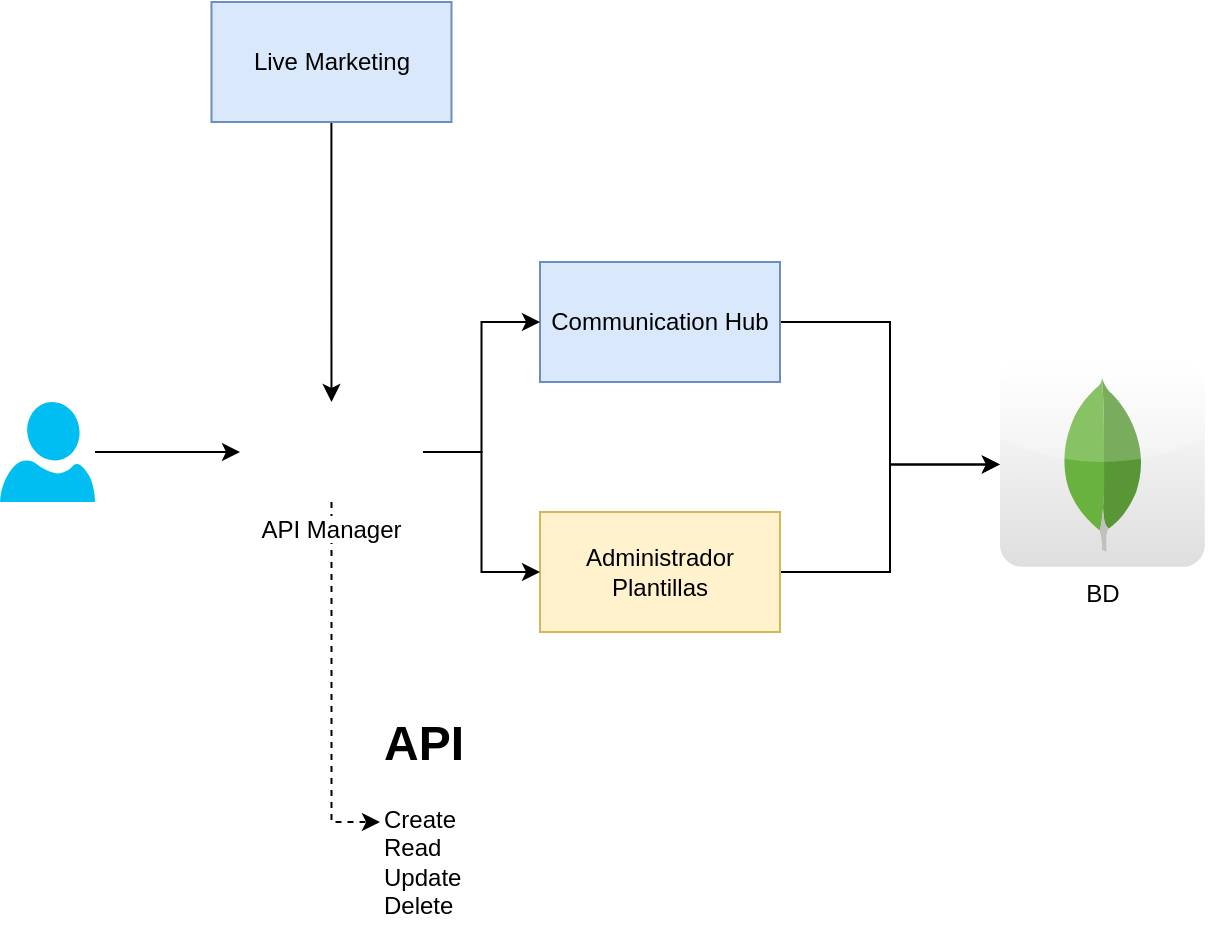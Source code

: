 <mxfile version="26.0.10">
  <diagram name="Página-1" id="I--uYjoeAKg2iHmLg4aw">
    <mxGraphModel dx="1434" dy="739" grid="1" gridSize="10" guides="1" tooltips="1" connect="1" arrows="1" fold="1" page="1" pageScale="1" pageWidth="827" pageHeight="1169" math="0" shadow="0">
      <root>
        <mxCell id="0" />
        <mxCell id="1" parent="0" />
        <mxCell id="kIFRUREvjJaYd9ezVtCr-8" style="edgeStyle=orthogonalEdgeStyle;rounded=0;orthogonalLoop=1;jettySize=auto;html=1;" edge="1" parent="1" source="kIFRUREvjJaYd9ezVtCr-1" target="kIFRUREvjJaYd9ezVtCr-6">
          <mxGeometry relative="1" as="geometry" />
        </mxCell>
        <mxCell id="kIFRUREvjJaYd9ezVtCr-1" value="Communication Hub" style="rounded=0;whiteSpace=wrap;html=1;fillColor=#dae8fc;strokeColor=#6c8ebf;" vertex="1" parent="1">
          <mxGeometry x="350" y="280" width="120" height="60" as="geometry" />
        </mxCell>
        <mxCell id="kIFRUREvjJaYd9ezVtCr-7" style="edgeStyle=orthogonalEdgeStyle;rounded=0;orthogonalLoop=1;jettySize=auto;html=1;" edge="1" parent="1" source="kIFRUREvjJaYd9ezVtCr-2" target="kIFRUREvjJaYd9ezVtCr-6">
          <mxGeometry relative="1" as="geometry" />
        </mxCell>
        <mxCell id="kIFRUREvjJaYd9ezVtCr-2" value="Administrador Plantillas" style="rounded=0;whiteSpace=wrap;html=1;fillColor=#fff2cc;strokeColor=#d6b656;" vertex="1" parent="1">
          <mxGeometry x="350" y="405" width="120" height="60" as="geometry" />
        </mxCell>
        <mxCell id="kIFRUREvjJaYd9ezVtCr-13" style="edgeStyle=orthogonalEdgeStyle;rounded=0;orthogonalLoop=1;jettySize=auto;html=1;entryX=0;entryY=0.5;entryDx=0;entryDy=0;" edge="1" parent="1" source="kIFRUREvjJaYd9ezVtCr-4" target="kIFRUREvjJaYd9ezVtCr-1">
          <mxGeometry relative="1" as="geometry" />
        </mxCell>
        <mxCell id="kIFRUREvjJaYd9ezVtCr-14" style="edgeStyle=orthogonalEdgeStyle;rounded=0;orthogonalLoop=1;jettySize=auto;html=1;entryX=0;entryY=0.5;entryDx=0;entryDy=0;" edge="1" parent="1" source="kIFRUREvjJaYd9ezVtCr-4" target="kIFRUREvjJaYd9ezVtCr-2">
          <mxGeometry relative="1" as="geometry" />
        </mxCell>
        <mxCell id="kIFRUREvjJaYd9ezVtCr-18" style="edgeStyle=orthogonalEdgeStyle;rounded=0;orthogonalLoop=1;jettySize=auto;html=1;entryX=0;entryY=0.5;entryDx=0;entryDy=0;dashed=1;" edge="1" parent="1" source="kIFRUREvjJaYd9ezVtCr-4" target="kIFRUREvjJaYd9ezVtCr-17">
          <mxGeometry relative="1" as="geometry" />
        </mxCell>
        <mxCell id="kIFRUREvjJaYd9ezVtCr-4" value="API Manager" style="shape=image;verticalLabelPosition=bottom;labelBackgroundColor=default;verticalAlign=top;aspect=fixed;imageAspect=0;image=https://wso2.cachefly.net/wso2/sites/images/brand/wso2-logo.png;" vertex="1" parent="1">
          <mxGeometry x="200" y="350" width="91.49" height="50" as="geometry" />
        </mxCell>
        <mxCell id="kIFRUREvjJaYd9ezVtCr-6" value="BD" style="dashed=0;outlineConnect=0;html=1;align=center;labelPosition=center;verticalLabelPosition=bottom;verticalAlign=top;shape=mxgraph.webicons.mongodb;gradientColor=#DFDEDE" vertex="1" parent="1">
          <mxGeometry x="580" y="330" width="102.4" height="102.4" as="geometry" />
        </mxCell>
        <mxCell id="kIFRUREvjJaYd9ezVtCr-16" value="" style="edgeStyle=orthogonalEdgeStyle;rounded=0;orthogonalLoop=1;jettySize=auto;html=1;" edge="1" parent="1" source="kIFRUREvjJaYd9ezVtCr-15" target="kIFRUREvjJaYd9ezVtCr-4">
          <mxGeometry relative="1" as="geometry" />
        </mxCell>
        <mxCell id="kIFRUREvjJaYd9ezVtCr-15" value="Live Marketing" style="rounded=0;whiteSpace=wrap;html=1;fillColor=#dae8fc;strokeColor=#6c8ebf;" vertex="1" parent="1">
          <mxGeometry x="185.74" y="150" width="120" height="60" as="geometry" />
        </mxCell>
        <mxCell id="kIFRUREvjJaYd9ezVtCr-17" value="&lt;h1 style=&quot;margin-top: 0px;&quot;&gt;API&lt;/h1&gt;&lt;div&gt;Create&lt;/div&gt;&lt;div&gt;Read&lt;/div&gt;&lt;div&gt;Update&lt;/div&gt;&lt;div&gt;Delete&lt;/div&gt;" style="text;html=1;whiteSpace=wrap;overflow=hidden;rounded=0;" vertex="1" parent="1">
          <mxGeometry x="270" y="500" width="180" height="120" as="geometry" />
        </mxCell>
        <mxCell id="kIFRUREvjJaYd9ezVtCr-20" style="edgeStyle=orthogonalEdgeStyle;rounded=0;orthogonalLoop=1;jettySize=auto;html=1;entryX=0;entryY=0.5;entryDx=0;entryDy=0;" edge="1" parent="1" source="kIFRUREvjJaYd9ezVtCr-19" target="kIFRUREvjJaYd9ezVtCr-4">
          <mxGeometry relative="1" as="geometry" />
        </mxCell>
        <mxCell id="kIFRUREvjJaYd9ezVtCr-19" value="" style="verticalLabelPosition=bottom;html=1;verticalAlign=top;align=center;strokeColor=none;fillColor=#00BEF2;shape=mxgraph.azure.user;" vertex="1" parent="1">
          <mxGeometry x="80" y="350" width="47.5" height="50" as="geometry" />
        </mxCell>
      </root>
    </mxGraphModel>
  </diagram>
</mxfile>
